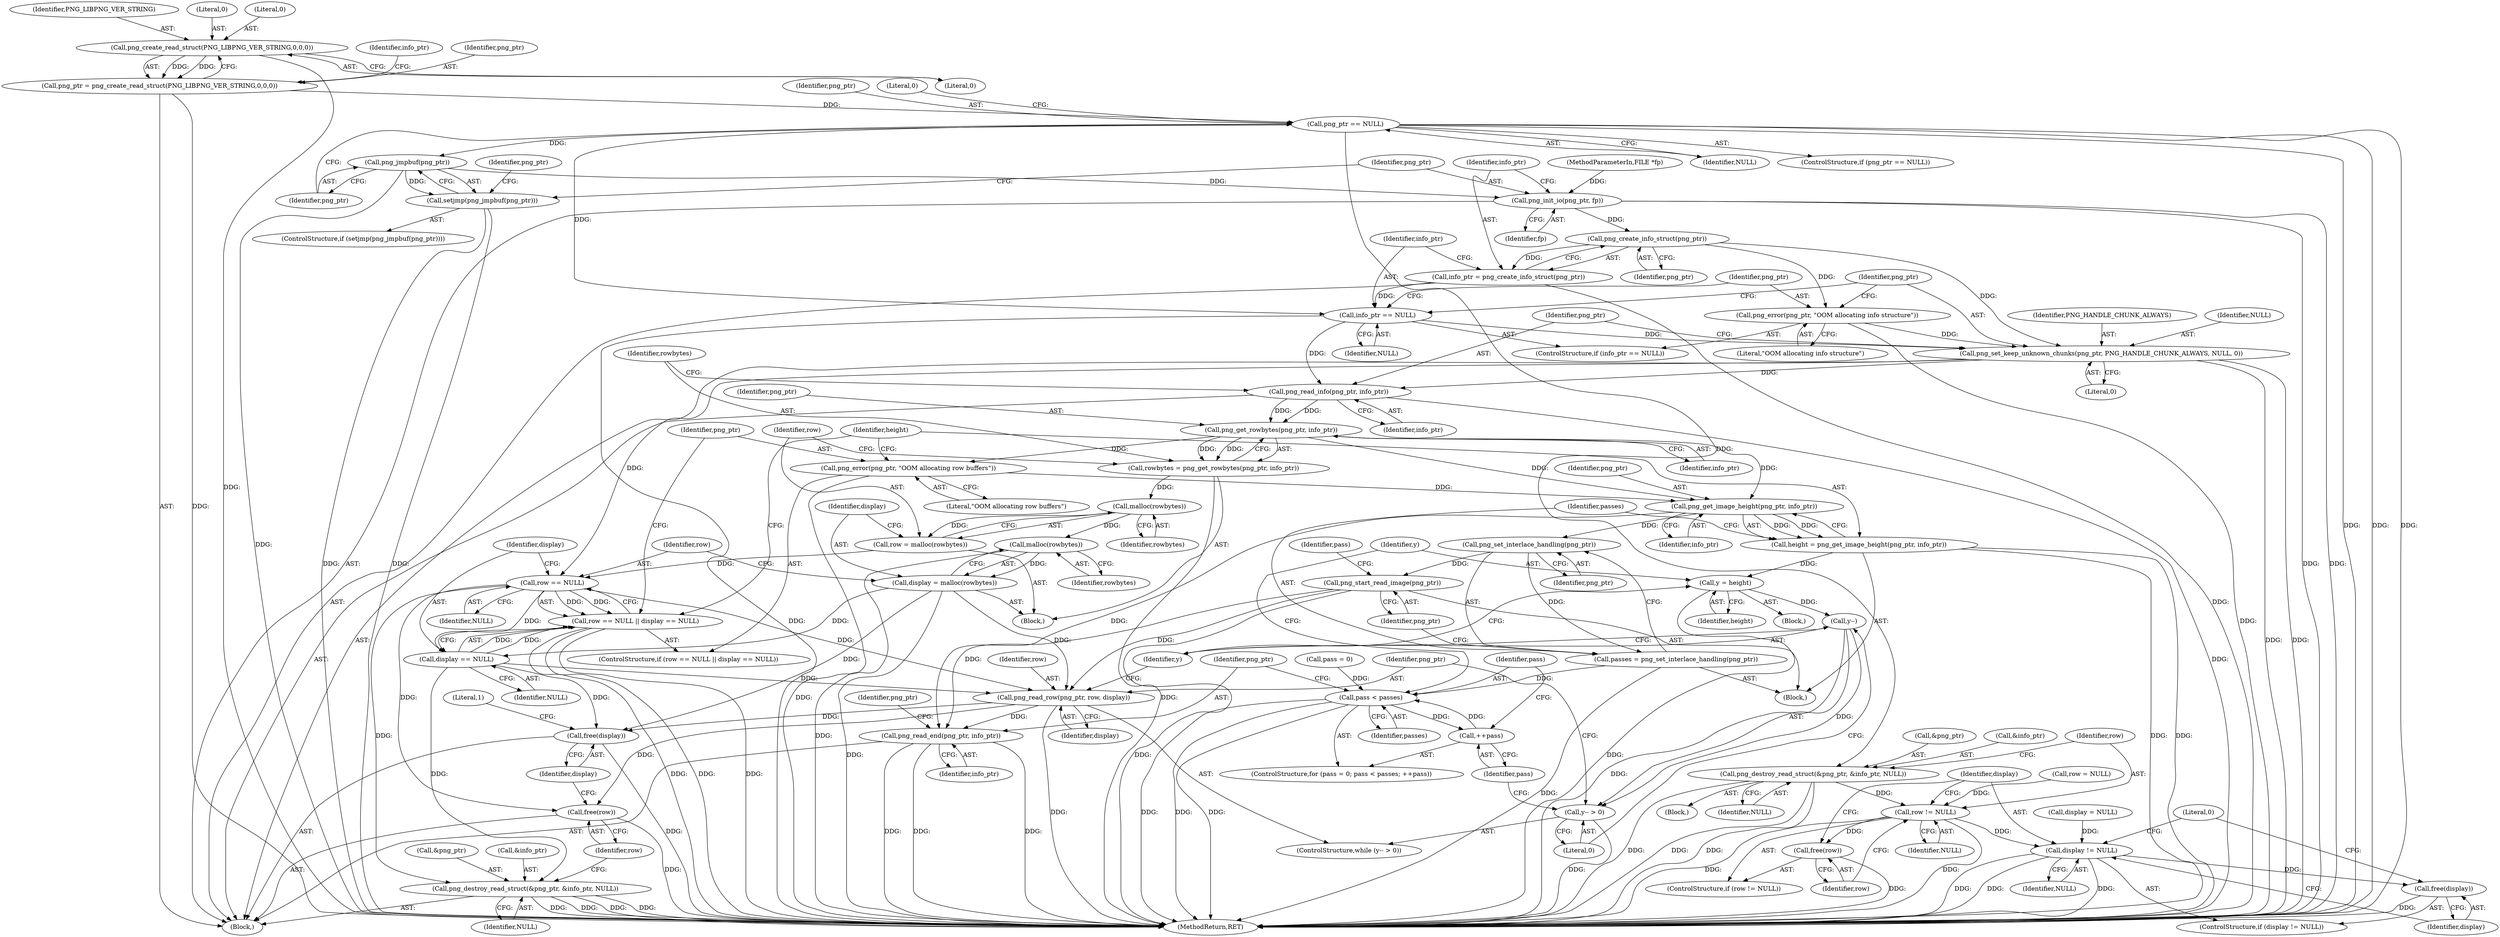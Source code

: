 digraph "0_Android_9d4853418ab2f754c2b63e091c29c5529b8b86ca_153@API" {
"1000108" [label="(Call,png_create_read_struct(PNG_LIBPNG_VER_STRING,0,0,0))"];
"1000106" [label="(Call,png_ptr = png_create_read_struct(PNG_LIBPNG_VER_STRING,0,0,0))"];
"1000126" [label="(Call,png_ptr == NULL)"];
"1000133" [label="(Call,png_jmpbuf(png_ptr))"];
"1000132" [label="(Call,setjmp(png_jmpbuf(png_ptr)))"];
"1000156" [label="(Call,png_init_io(png_ptr, fp))"];
"1000161" [label="(Call,png_create_info_struct(png_ptr))"];
"1000159" [label="(Call,info_ptr = png_create_info_struct(png_ptr))"];
"1000164" [label="(Call,info_ptr == NULL)"];
"1000170" [label="(Call,png_set_keep_unknown_chunks(png_ptr, PNG_HANDLE_CHUNK_ALWAYS, NULL, 0))"];
"1000175" [label="(Call,png_read_info(png_ptr, info_ptr))"];
"1000182" [label="(Call,png_get_rowbytes(png_ptr, info_ptr))"];
"1000180" [label="(Call,rowbytes = png_get_rowbytes(png_ptr, info_ptr))"];
"1000187" [label="(Call,malloc(rowbytes))"];
"1000185" [label="(Call,row = malloc(rowbytes))"];
"1000195" [label="(Call,row == NULL)"];
"1000194" [label="(Call,row == NULL || display == NULL)"];
"1000198" [label="(Call,display == NULL)"];
"1000238" [label="(Call,png_read_row(png_ptr, row, display))"];
"1000242" [label="(Call,png_read_end(png_ptr, info_ptr))"];
"1000251" [label="(Call,free(row))"];
"1000253" [label="(Call,free(display))"];
"1000245" [label="(Call,png_destroy_read_struct(&png_ptr, &info_ptr, NULL))"];
"1000191" [label="(Call,malloc(rowbytes))"];
"1000189" [label="(Call,display = malloc(rowbytes))"];
"1000201" [label="(Call,png_error(png_ptr, \"OOM allocating row buffers\"))"];
"1000208" [label="(Call,png_get_image_height(png_ptr, info_ptr))"];
"1000206" [label="(Call,height = png_get_image_height(png_ptr, info_ptr))"];
"1000230" [label="(Call,y = height)"];
"1000235" [label="(Call,y--)"];
"1000234" [label="(Call,y-- > 0)"];
"1000214" [label="(Call,png_set_interlace_handling(png_ptr))"];
"1000212" [label="(Call,passes = png_set_interlace_handling(png_ptr))"];
"1000223" [label="(Call,pass < passes)"];
"1000226" [label="(Call,++pass)"];
"1000217" [label="(Call,png_start_read_image(png_ptr))"];
"1000167" [label="(Call,png_error(png_ptr, \"OOM allocating info structure\"))"];
"1000136" [label="(Call,png_destroy_read_struct(&png_ptr, &info_ptr, NULL))"];
"1000143" [label="(Call,row != NULL)"];
"1000146" [label="(Call,free(row))"];
"1000149" [label="(Call,display != NULL)"];
"1000152" [label="(Call,free(display))"];
"1000227" [label="(Identifier,pass)"];
"1000133" [label="(Call,png_jmpbuf(png_ptr))"];
"1000204" [label="(Block,)"];
"1000224" [label="(Identifier,pass)"];
"1000177" [label="(Identifier,info_ptr)"];
"1000241" [label="(Identifier,display)"];
"1000226" [label="(Call,++pass)"];
"1000137" [label="(Call,&png_ptr)"];
"1000134" [label="(Identifier,png_ptr)"];
"1000252" [label="(Identifier,row)"];
"1000118" [label="(Call,row = NULL)"];
"1000203" [label="(Literal,\"OOM allocating row buffers\")"];
"1000166" [label="(Identifier,NULL)"];
"1000257" [label="(MethodReturn,RET)"];
"1000187" [label="(Call,malloc(rowbytes))"];
"1000250" [label="(Identifier,NULL)"];
"1000127" [label="(Identifier,png_ptr)"];
"1000183" [label="(Identifier,png_ptr)"];
"1000201" [label="(Call,png_error(png_ptr, \"OOM allocating row buffers\"))"];
"1000213" [label="(Identifier,passes)"];
"1000233" [label="(ControlStructure,while (y-- > 0))"];
"1000135" [label="(Block,)"];
"1000139" [label="(Call,&info_ptr)"];
"1000175" [label="(Call,png_read_info(png_ptr, info_ptr))"];
"1000180" [label="(Call,rowbytes = png_get_rowbytes(png_ptr, info_ptr))"];
"1000109" [label="(Identifier,PNG_LIBPNG_VER_STRING)"];
"1000132" [label="(Call,setjmp(png_jmpbuf(png_ptr)))"];
"1000225" [label="(Identifier,passes)"];
"1000188" [label="(Identifier,rowbytes)"];
"1000172" [label="(Identifier,PNG_HANDLE_CHUNK_ALWAYS)"];
"1000246" [label="(Call,&png_ptr)"];
"1000181" [label="(Identifier,rowbytes)"];
"1000131" [label="(ControlStructure,if (setjmp(png_jmpbuf(png_ptr))))"];
"1000185" [label="(Call,row = malloc(rowbytes))"];
"1000199" [label="(Identifier,display)"];
"1000165" [label="(Identifier,info_ptr)"];
"1000209" [label="(Identifier,png_ptr)"];
"1000173" [label="(Identifier,NULL)"];
"1000194" [label="(Call,row == NULL || display == NULL)"];
"1000168" [label="(Identifier,png_ptr)"];
"1000152" [label="(Call,free(display))"];
"1000253" [label="(Call,free(display))"];
"1000115" [label="(Identifier,info_ptr)"];
"1000212" [label="(Call,passes = png_set_interlace_handling(png_ptr))"];
"1000230" [label="(Call,y = height)"];
"1000159" [label="(Call,info_ptr = png_create_info_struct(png_ptr))"];
"1000191" [label="(Call,malloc(rowbytes))"];
"1000198" [label="(Call,display == NULL)"];
"1000162" [label="(Identifier,png_ptr)"];
"1000217" [label="(Call,png_start_read_image(png_ptr))"];
"1000138" [label="(Identifier,png_ptr)"];
"1000157" [label="(Identifier,png_ptr)"];
"1000144" [label="(Identifier,row)"];
"1000189" [label="(Call,display = malloc(rowbytes))"];
"1000107" [label="(Identifier,png_ptr)"];
"1000235" [label="(Call,y--)"];
"1000245" [label="(Call,png_destroy_read_struct(&png_ptr, &info_ptr, NULL))"];
"1000242" [label="(Call,png_read_end(png_ptr, info_ptr))"];
"1000148" [label="(ControlStructure,if (display != NULL))"];
"1000228" [label="(Block,)"];
"1000153" [label="(Identifier,display)"];
"1000232" [label="(Identifier,height)"];
"1000104" [label="(Block,)"];
"1000151" [label="(Identifier,NULL)"];
"1000169" [label="(Literal,\"OOM allocating info structure\")"];
"1000143" [label="(Call,row != NULL)"];
"1000190" [label="(Identifier,display)"];
"1000161" [label="(Call,png_create_info_struct(png_ptr))"];
"1000254" [label="(Identifier,display)"];
"1000141" [label="(Identifier,NULL)"];
"1000200" [label="(Identifier,NULL)"];
"1000186" [label="(Identifier,row)"];
"1000184" [label="(Identifier,info_ptr)"];
"1000195" [label="(Call,row == NULL)"];
"1000155" [label="(Literal,0)"];
"1000142" [label="(ControlStructure,if (row != NULL))"];
"1000110" [label="(Literal,0)"];
"1000240" [label="(Identifier,row)"];
"1000234" [label="(Call,y-- > 0)"];
"1000108" [label="(Call,png_create_read_struct(PNG_LIBPNG_VER_STRING,0,0,0))"];
"1000197" [label="(Identifier,NULL)"];
"1000126" [label="(Call,png_ptr == NULL)"];
"1000248" [label="(Call,&info_ptr)"];
"1000244" [label="(Identifier,info_ptr)"];
"1000176" [label="(Identifier,png_ptr)"];
"1000170" [label="(Call,png_set_keep_unknown_chunks(png_ptr, PNG_HANDLE_CHUNK_ALWAYS, NULL, 0))"];
"1000146" [label="(Call,free(row))"];
"1000112" [label="(Literal,0)"];
"1000158" [label="(Identifier,fp)"];
"1000196" [label="(Identifier,row)"];
"1000163" [label="(ControlStructure,if (info_ptr == NULL))"];
"1000238" [label="(Call,png_read_row(png_ptr, row, display))"];
"1000149" [label="(Call,display != NULL)"];
"1000223" [label="(Call,pass < passes)"];
"1000122" [label="(Call,display = NULL)"];
"1000147" [label="(Identifier,row)"];
"1000193" [label="(ControlStructure,if (row == NULL || display == NULL))"];
"1000207" [label="(Identifier,height)"];
"1000192" [label="(Identifier,rowbytes)"];
"1000156" [label="(Call,png_init_io(png_ptr, fp))"];
"1000239" [label="(Identifier,png_ptr)"];
"1000128" [label="(Identifier,NULL)"];
"1000220" [label="(Call,pass = 0)"];
"1000150" [label="(Identifier,display)"];
"1000218" [label="(Identifier,png_ptr)"];
"1000210" [label="(Identifier,info_ptr)"];
"1000125" [label="(ControlStructure,if (png_ptr == NULL))"];
"1000247" [label="(Identifier,png_ptr)"];
"1000164" [label="(Call,info_ptr == NULL)"];
"1000174" [label="(Literal,0)"];
"1000182" [label="(Call,png_get_rowbytes(png_ptr, info_ptr))"];
"1000251" [label="(Call,free(row))"];
"1000256" [label="(Literal,1)"];
"1000219" [label="(ControlStructure,for (pass = 0; pass < passes; ++pass))"];
"1000145" [label="(Identifier,NULL)"];
"1000171" [label="(Identifier,png_ptr)"];
"1000214" [label="(Call,png_set_interlace_handling(png_ptr))"];
"1000178" [label="(Block,)"];
"1000130" [label="(Literal,0)"];
"1000236" [label="(Identifier,y)"];
"1000103" [label="(MethodParameterIn,FILE *fp)"];
"1000106" [label="(Call,png_ptr = png_create_read_struct(PNG_LIBPNG_VER_STRING,0,0,0))"];
"1000111" [label="(Literal,0)"];
"1000231" [label="(Identifier,y)"];
"1000221" [label="(Identifier,pass)"];
"1000215" [label="(Identifier,png_ptr)"];
"1000237" [label="(Literal,0)"];
"1000206" [label="(Call,height = png_get_image_height(png_ptr, info_ptr))"];
"1000243" [label="(Identifier,png_ptr)"];
"1000208" [label="(Call,png_get_image_height(png_ptr, info_ptr))"];
"1000160" [label="(Identifier,info_ptr)"];
"1000202" [label="(Identifier,png_ptr)"];
"1000167" [label="(Call,png_error(png_ptr, \"OOM allocating info structure\"))"];
"1000136" [label="(Call,png_destroy_read_struct(&png_ptr, &info_ptr, NULL))"];
"1000108" -> "1000106"  [label="AST: "];
"1000108" -> "1000112"  [label="CFG: "];
"1000109" -> "1000108"  [label="AST: "];
"1000110" -> "1000108"  [label="AST: "];
"1000111" -> "1000108"  [label="AST: "];
"1000112" -> "1000108"  [label="AST: "];
"1000106" -> "1000108"  [label="CFG: "];
"1000108" -> "1000257"  [label="DDG: "];
"1000108" -> "1000106"  [label="DDG: "];
"1000108" -> "1000106"  [label="DDG: "];
"1000106" -> "1000104"  [label="AST: "];
"1000107" -> "1000106"  [label="AST: "];
"1000115" -> "1000106"  [label="CFG: "];
"1000106" -> "1000257"  [label="DDG: "];
"1000106" -> "1000126"  [label="DDG: "];
"1000126" -> "1000125"  [label="AST: "];
"1000126" -> "1000128"  [label="CFG: "];
"1000127" -> "1000126"  [label="AST: "];
"1000128" -> "1000126"  [label="AST: "];
"1000130" -> "1000126"  [label="CFG: "];
"1000134" -> "1000126"  [label="CFG: "];
"1000126" -> "1000257"  [label="DDG: "];
"1000126" -> "1000257"  [label="DDG: "];
"1000126" -> "1000257"  [label="DDG: "];
"1000126" -> "1000133"  [label="DDG: "];
"1000126" -> "1000136"  [label="DDG: "];
"1000126" -> "1000164"  [label="DDG: "];
"1000133" -> "1000132"  [label="AST: "];
"1000133" -> "1000134"  [label="CFG: "];
"1000134" -> "1000133"  [label="AST: "];
"1000132" -> "1000133"  [label="CFG: "];
"1000133" -> "1000257"  [label="DDG: "];
"1000133" -> "1000132"  [label="DDG: "];
"1000133" -> "1000156"  [label="DDG: "];
"1000132" -> "1000131"  [label="AST: "];
"1000138" -> "1000132"  [label="CFG: "];
"1000157" -> "1000132"  [label="CFG: "];
"1000132" -> "1000257"  [label="DDG: "];
"1000132" -> "1000257"  [label="DDG: "];
"1000156" -> "1000104"  [label="AST: "];
"1000156" -> "1000158"  [label="CFG: "];
"1000157" -> "1000156"  [label="AST: "];
"1000158" -> "1000156"  [label="AST: "];
"1000160" -> "1000156"  [label="CFG: "];
"1000156" -> "1000257"  [label="DDG: "];
"1000156" -> "1000257"  [label="DDG: "];
"1000103" -> "1000156"  [label="DDG: "];
"1000156" -> "1000161"  [label="DDG: "];
"1000161" -> "1000159"  [label="AST: "];
"1000161" -> "1000162"  [label="CFG: "];
"1000162" -> "1000161"  [label="AST: "];
"1000159" -> "1000161"  [label="CFG: "];
"1000161" -> "1000159"  [label="DDG: "];
"1000161" -> "1000167"  [label="DDG: "];
"1000161" -> "1000170"  [label="DDG: "];
"1000159" -> "1000104"  [label="AST: "];
"1000160" -> "1000159"  [label="AST: "];
"1000165" -> "1000159"  [label="CFG: "];
"1000159" -> "1000257"  [label="DDG: "];
"1000159" -> "1000164"  [label="DDG: "];
"1000164" -> "1000163"  [label="AST: "];
"1000164" -> "1000166"  [label="CFG: "];
"1000165" -> "1000164"  [label="AST: "];
"1000166" -> "1000164"  [label="AST: "];
"1000168" -> "1000164"  [label="CFG: "];
"1000171" -> "1000164"  [label="CFG: "];
"1000164" -> "1000257"  [label="DDG: "];
"1000164" -> "1000170"  [label="DDG: "];
"1000164" -> "1000175"  [label="DDG: "];
"1000170" -> "1000104"  [label="AST: "];
"1000170" -> "1000174"  [label="CFG: "];
"1000171" -> "1000170"  [label="AST: "];
"1000172" -> "1000170"  [label="AST: "];
"1000173" -> "1000170"  [label="AST: "];
"1000174" -> "1000170"  [label="AST: "];
"1000176" -> "1000170"  [label="CFG: "];
"1000170" -> "1000257"  [label="DDG: "];
"1000170" -> "1000257"  [label="DDG: "];
"1000167" -> "1000170"  [label="DDG: "];
"1000170" -> "1000175"  [label="DDG: "];
"1000170" -> "1000195"  [label="DDG: "];
"1000175" -> "1000104"  [label="AST: "];
"1000175" -> "1000177"  [label="CFG: "];
"1000176" -> "1000175"  [label="AST: "];
"1000177" -> "1000175"  [label="AST: "];
"1000181" -> "1000175"  [label="CFG: "];
"1000175" -> "1000257"  [label="DDG: "];
"1000175" -> "1000182"  [label="DDG: "];
"1000175" -> "1000182"  [label="DDG: "];
"1000182" -> "1000180"  [label="AST: "];
"1000182" -> "1000184"  [label="CFG: "];
"1000183" -> "1000182"  [label="AST: "];
"1000184" -> "1000182"  [label="AST: "];
"1000180" -> "1000182"  [label="CFG: "];
"1000182" -> "1000180"  [label="DDG: "];
"1000182" -> "1000180"  [label="DDG: "];
"1000182" -> "1000201"  [label="DDG: "];
"1000182" -> "1000208"  [label="DDG: "];
"1000182" -> "1000208"  [label="DDG: "];
"1000180" -> "1000178"  [label="AST: "];
"1000181" -> "1000180"  [label="AST: "];
"1000186" -> "1000180"  [label="CFG: "];
"1000180" -> "1000257"  [label="DDG: "];
"1000180" -> "1000187"  [label="DDG: "];
"1000187" -> "1000185"  [label="AST: "];
"1000187" -> "1000188"  [label="CFG: "];
"1000188" -> "1000187"  [label="AST: "];
"1000185" -> "1000187"  [label="CFG: "];
"1000187" -> "1000185"  [label="DDG: "];
"1000187" -> "1000191"  [label="DDG: "];
"1000185" -> "1000178"  [label="AST: "];
"1000186" -> "1000185"  [label="AST: "];
"1000190" -> "1000185"  [label="CFG: "];
"1000185" -> "1000195"  [label="DDG: "];
"1000195" -> "1000194"  [label="AST: "];
"1000195" -> "1000197"  [label="CFG: "];
"1000196" -> "1000195"  [label="AST: "];
"1000197" -> "1000195"  [label="AST: "];
"1000199" -> "1000195"  [label="CFG: "];
"1000194" -> "1000195"  [label="CFG: "];
"1000195" -> "1000194"  [label="DDG: "];
"1000195" -> "1000194"  [label="DDG: "];
"1000195" -> "1000198"  [label="DDG: "];
"1000195" -> "1000238"  [label="DDG: "];
"1000195" -> "1000245"  [label="DDG: "];
"1000195" -> "1000251"  [label="DDG: "];
"1000194" -> "1000193"  [label="AST: "];
"1000194" -> "1000198"  [label="CFG: "];
"1000198" -> "1000194"  [label="AST: "];
"1000202" -> "1000194"  [label="CFG: "];
"1000207" -> "1000194"  [label="CFG: "];
"1000194" -> "1000257"  [label="DDG: "];
"1000194" -> "1000257"  [label="DDG: "];
"1000194" -> "1000257"  [label="DDG: "];
"1000198" -> "1000194"  [label="DDG: "];
"1000198" -> "1000194"  [label="DDG: "];
"1000198" -> "1000200"  [label="CFG: "];
"1000199" -> "1000198"  [label="AST: "];
"1000200" -> "1000198"  [label="AST: "];
"1000189" -> "1000198"  [label="DDG: "];
"1000198" -> "1000238"  [label="DDG: "];
"1000198" -> "1000245"  [label="DDG: "];
"1000198" -> "1000253"  [label="DDG: "];
"1000238" -> "1000233"  [label="AST: "];
"1000238" -> "1000241"  [label="CFG: "];
"1000239" -> "1000238"  [label="AST: "];
"1000240" -> "1000238"  [label="AST: "];
"1000241" -> "1000238"  [label="AST: "];
"1000236" -> "1000238"  [label="CFG: "];
"1000238" -> "1000257"  [label="DDG: "];
"1000217" -> "1000238"  [label="DDG: "];
"1000189" -> "1000238"  [label="DDG: "];
"1000238" -> "1000242"  [label="DDG: "];
"1000238" -> "1000251"  [label="DDG: "];
"1000238" -> "1000253"  [label="DDG: "];
"1000242" -> "1000104"  [label="AST: "];
"1000242" -> "1000244"  [label="CFG: "];
"1000243" -> "1000242"  [label="AST: "];
"1000244" -> "1000242"  [label="AST: "];
"1000247" -> "1000242"  [label="CFG: "];
"1000242" -> "1000257"  [label="DDG: "];
"1000242" -> "1000257"  [label="DDG: "];
"1000242" -> "1000257"  [label="DDG: "];
"1000217" -> "1000242"  [label="DDG: "];
"1000208" -> "1000242"  [label="DDG: "];
"1000251" -> "1000104"  [label="AST: "];
"1000251" -> "1000252"  [label="CFG: "];
"1000252" -> "1000251"  [label="AST: "];
"1000254" -> "1000251"  [label="CFG: "];
"1000251" -> "1000257"  [label="DDG: "];
"1000253" -> "1000104"  [label="AST: "];
"1000253" -> "1000254"  [label="CFG: "];
"1000254" -> "1000253"  [label="AST: "];
"1000256" -> "1000253"  [label="CFG: "];
"1000253" -> "1000257"  [label="DDG: "];
"1000189" -> "1000253"  [label="DDG: "];
"1000245" -> "1000104"  [label="AST: "];
"1000245" -> "1000250"  [label="CFG: "];
"1000246" -> "1000245"  [label="AST: "];
"1000248" -> "1000245"  [label="AST: "];
"1000250" -> "1000245"  [label="AST: "];
"1000252" -> "1000245"  [label="CFG: "];
"1000245" -> "1000257"  [label="DDG: "];
"1000245" -> "1000257"  [label="DDG: "];
"1000245" -> "1000257"  [label="DDG: "];
"1000245" -> "1000257"  [label="DDG: "];
"1000191" -> "1000189"  [label="AST: "];
"1000191" -> "1000192"  [label="CFG: "];
"1000192" -> "1000191"  [label="AST: "];
"1000189" -> "1000191"  [label="CFG: "];
"1000191" -> "1000257"  [label="DDG: "];
"1000191" -> "1000189"  [label="DDG: "];
"1000189" -> "1000178"  [label="AST: "];
"1000190" -> "1000189"  [label="AST: "];
"1000196" -> "1000189"  [label="CFG: "];
"1000189" -> "1000257"  [label="DDG: "];
"1000201" -> "1000193"  [label="AST: "];
"1000201" -> "1000203"  [label="CFG: "];
"1000202" -> "1000201"  [label="AST: "];
"1000203" -> "1000201"  [label="AST: "];
"1000207" -> "1000201"  [label="CFG: "];
"1000201" -> "1000257"  [label="DDG: "];
"1000201" -> "1000208"  [label="DDG: "];
"1000208" -> "1000206"  [label="AST: "];
"1000208" -> "1000210"  [label="CFG: "];
"1000209" -> "1000208"  [label="AST: "];
"1000210" -> "1000208"  [label="AST: "];
"1000206" -> "1000208"  [label="CFG: "];
"1000208" -> "1000206"  [label="DDG: "];
"1000208" -> "1000206"  [label="DDG: "];
"1000208" -> "1000214"  [label="DDG: "];
"1000206" -> "1000204"  [label="AST: "];
"1000207" -> "1000206"  [label="AST: "];
"1000213" -> "1000206"  [label="CFG: "];
"1000206" -> "1000257"  [label="DDG: "];
"1000206" -> "1000257"  [label="DDG: "];
"1000206" -> "1000230"  [label="DDG: "];
"1000230" -> "1000228"  [label="AST: "];
"1000230" -> "1000232"  [label="CFG: "];
"1000231" -> "1000230"  [label="AST: "];
"1000232" -> "1000230"  [label="AST: "];
"1000236" -> "1000230"  [label="CFG: "];
"1000230" -> "1000257"  [label="DDG: "];
"1000230" -> "1000235"  [label="DDG: "];
"1000235" -> "1000234"  [label="AST: "];
"1000235" -> "1000236"  [label="CFG: "];
"1000236" -> "1000235"  [label="AST: "];
"1000237" -> "1000235"  [label="CFG: "];
"1000235" -> "1000257"  [label="DDG: "];
"1000235" -> "1000234"  [label="DDG: "];
"1000234" -> "1000233"  [label="AST: "];
"1000234" -> "1000237"  [label="CFG: "];
"1000237" -> "1000234"  [label="AST: "];
"1000239" -> "1000234"  [label="CFG: "];
"1000227" -> "1000234"  [label="CFG: "];
"1000234" -> "1000257"  [label="DDG: "];
"1000214" -> "1000212"  [label="AST: "];
"1000214" -> "1000215"  [label="CFG: "];
"1000215" -> "1000214"  [label="AST: "];
"1000212" -> "1000214"  [label="CFG: "];
"1000214" -> "1000212"  [label="DDG: "];
"1000214" -> "1000217"  [label="DDG: "];
"1000212" -> "1000204"  [label="AST: "];
"1000213" -> "1000212"  [label="AST: "];
"1000218" -> "1000212"  [label="CFG: "];
"1000212" -> "1000257"  [label="DDG: "];
"1000212" -> "1000223"  [label="DDG: "];
"1000223" -> "1000219"  [label="AST: "];
"1000223" -> "1000225"  [label="CFG: "];
"1000224" -> "1000223"  [label="AST: "];
"1000225" -> "1000223"  [label="AST: "];
"1000231" -> "1000223"  [label="CFG: "];
"1000243" -> "1000223"  [label="CFG: "];
"1000223" -> "1000257"  [label="DDG: "];
"1000223" -> "1000257"  [label="DDG: "];
"1000223" -> "1000257"  [label="DDG: "];
"1000220" -> "1000223"  [label="DDG: "];
"1000226" -> "1000223"  [label="DDG: "];
"1000223" -> "1000226"  [label="DDG: "];
"1000226" -> "1000219"  [label="AST: "];
"1000226" -> "1000227"  [label="CFG: "];
"1000227" -> "1000226"  [label="AST: "];
"1000224" -> "1000226"  [label="CFG: "];
"1000217" -> "1000204"  [label="AST: "];
"1000217" -> "1000218"  [label="CFG: "];
"1000218" -> "1000217"  [label="AST: "];
"1000221" -> "1000217"  [label="CFG: "];
"1000217" -> "1000257"  [label="DDG: "];
"1000167" -> "1000163"  [label="AST: "];
"1000167" -> "1000169"  [label="CFG: "];
"1000168" -> "1000167"  [label="AST: "];
"1000169" -> "1000167"  [label="AST: "];
"1000171" -> "1000167"  [label="CFG: "];
"1000167" -> "1000257"  [label="DDG: "];
"1000136" -> "1000135"  [label="AST: "];
"1000136" -> "1000141"  [label="CFG: "];
"1000137" -> "1000136"  [label="AST: "];
"1000139" -> "1000136"  [label="AST: "];
"1000141" -> "1000136"  [label="AST: "];
"1000144" -> "1000136"  [label="CFG: "];
"1000136" -> "1000257"  [label="DDG: "];
"1000136" -> "1000257"  [label="DDG: "];
"1000136" -> "1000257"  [label="DDG: "];
"1000136" -> "1000143"  [label="DDG: "];
"1000143" -> "1000142"  [label="AST: "];
"1000143" -> "1000145"  [label="CFG: "];
"1000144" -> "1000143"  [label="AST: "];
"1000145" -> "1000143"  [label="AST: "];
"1000147" -> "1000143"  [label="CFG: "];
"1000150" -> "1000143"  [label="CFG: "];
"1000143" -> "1000257"  [label="DDG: "];
"1000143" -> "1000257"  [label="DDG: "];
"1000118" -> "1000143"  [label="DDG: "];
"1000143" -> "1000146"  [label="DDG: "];
"1000143" -> "1000149"  [label="DDG: "];
"1000146" -> "1000142"  [label="AST: "];
"1000146" -> "1000147"  [label="CFG: "];
"1000147" -> "1000146"  [label="AST: "];
"1000150" -> "1000146"  [label="CFG: "];
"1000146" -> "1000257"  [label="DDG: "];
"1000149" -> "1000148"  [label="AST: "];
"1000149" -> "1000151"  [label="CFG: "];
"1000150" -> "1000149"  [label="AST: "];
"1000151" -> "1000149"  [label="AST: "];
"1000153" -> "1000149"  [label="CFG: "];
"1000155" -> "1000149"  [label="CFG: "];
"1000149" -> "1000257"  [label="DDG: "];
"1000149" -> "1000257"  [label="DDG: "];
"1000149" -> "1000257"  [label="DDG: "];
"1000122" -> "1000149"  [label="DDG: "];
"1000149" -> "1000152"  [label="DDG: "];
"1000152" -> "1000148"  [label="AST: "];
"1000152" -> "1000153"  [label="CFG: "];
"1000153" -> "1000152"  [label="AST: "];
"1000155" -> "1000152"  [label="CFG: "];
"1000152" -> "1000257"  [label="DDG: "];
}
